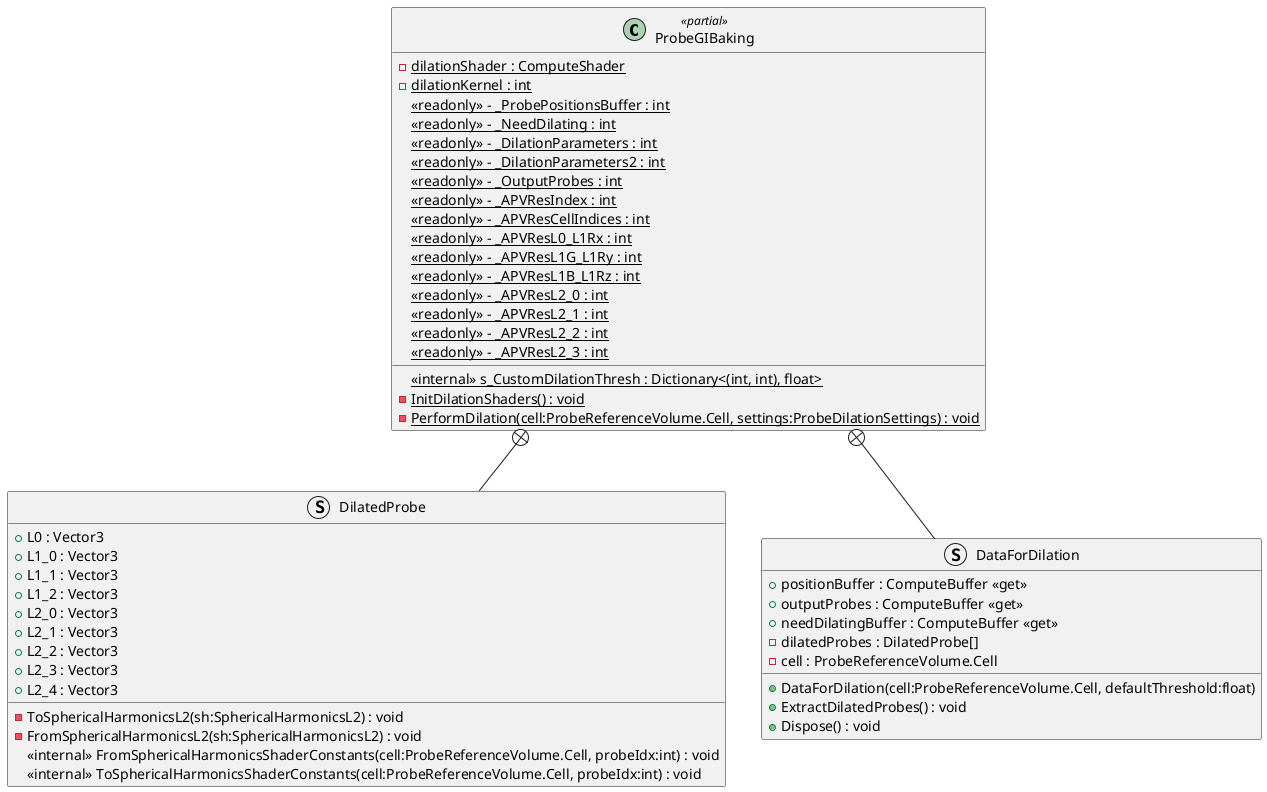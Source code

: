 @startuml
class ProbeGIBaking <<partial>> {
    {static} - dilationShader : ComputeShader
    {static} - dilationKernel : int
    {static} <<internal>> s_CustomDilationThresh : Dictionary<(int, int), float>
    {static} - InitDilationShaders() : void
    {static} <<readonly>> - _ProbePositionsBuffer : int
    {static} <<readonly>> - _NeedDilating : int
    {static} <<readonly>> - _DilationParameters : int
    {static} <<readonly>> - _DilationParameters2 : int
    {static} <<readonly>> - _OutputProbes : int
    {static} <<readonly>> - _APVResIndex : int
    {static} <<readonly>> - _APVResCellIndices : int
    {static} <<readonly>> - _APVResL0_L1Rx : int
    {static} <<readonly>> - _APVResL1G_L1Ry : int
    {static} <<readonly>> - _APVResL1B_L1Rz : int
    {static} <<readonly>> - _APVResL2_0 : int
    {static} <<readonly>> - _APVResL2_1 : int
    {static} <<readonly>> - _APVResL2_2 : int
    {static} <<readonly>> - _APVResL2_3 : int
    {static} - PerformDilation(cell:ProbeReferenceVolume.Cell, settings:ProbeDilationSettings) : void
}
struct DilatedProbe {
    + L0 : Vector3
    + L1_0 : Vector3
    + L1_1 : Vector3
    + L1_2 : Vector3
    + L2_0 : Vector3
    + L2_1 : Vector3
    + L2_2 : Vector3
    + L2_3 : Vector3
    + L2_4 : Vector3
    - ToSphericalHarmonicsL2(sh:SphericalHarmonicsL2) : void
    - FromSphericalHarmonicsL2(sh:SphericalHarmonicsL2) : void
    <<internal>> FromSphericalHarmonicsShaderConstants(cell:ProbeReferenceVolume.Cell, probeIdx:int) : void
    <<internal>> ToSphericalHarmonicsShaderConstants(cell:ProbeReferenceVolume.Cell, probeIdx:int) : void
}
struct DataForDilation {
    + positionBuffer : ComputeBuffer <<get>>
    + outputProbes : ComputeBuffer <<get>>
    + needDilatingBuffer : ComputeBuffer <<get>>
    - dilatedProbes : DilatedProbe[]
    - cell : ProbeReferenceVolume.Cell
    + DataForDilation(cell:ProbeReferenceVolume.Cell, defaultThreshold:float)
    + ExtractDilatedProbes() : void
    + Dispose() : void
}
ProbeGIBaking +-- DilatedProbe
ProbeGIBaking +-- DataForDilation
@enduml
